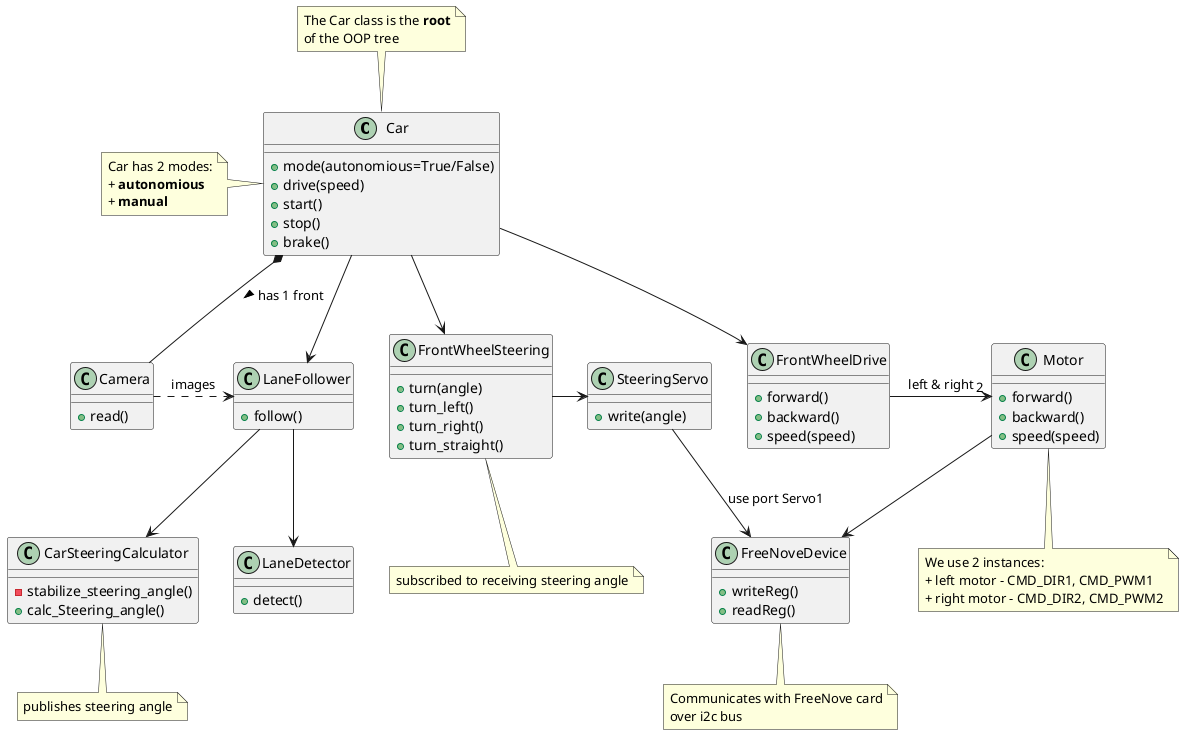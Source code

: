 @startuml Test
class Car {
    + mode(autonomious=True/False)
    + drive(speed)
    + start()
    + stop()
    + brake()
}

note top of Car
The Car class is the <b>root</b>
of the OOP tree
end note

note left of Car
Car has 2 modes:
+ <b>autonomious</b>
+ <b>manual</b>
end note

class FrontWheelDrive {
    + forward()
    + backward()
    + speed(speed)
}

class Motor {
    + forward()
    + backward()
    + speed(speed)
}

class FrontWheelSteering {
    + turn(angle)
    + turn_left()
    + turn_right()
    + turn_straight()
}
note bottom of FrontWheelSteering
subscribed to receiving steering angle
end note

class SteeringServo {
    + write(angle)
}

class Camera {
    + read()
}

class LaneFollower {
    + follow()
}

class LaneDetector {
    + detect()
}

class CarSteeringCalculator {
    - stabilize_steering_angle()
    + calc_Steering_angle()
}
note bottom of CarSteeringCalculator
publishes steering angle
end note

class FreeNoveDevice {
    + writeReg()
    + readReg()
}
note bottom of FreeNoveDevice
Communicates with FreeNove card
over i2c bus
end note



Car *-- Camera: has 1 front >
Car --> LaneFollower
Car --> FrontWheelSteering
Car --> FrontWheelDrive

Camera .> LaneFollower : images

LaneFollower --> LaneDetector
LaneFollower --> CarSteeringCalculator



FrontWheelSteering -> SteeringServo

SteeringServo --> FreeNoveDevice : use port Servo1


FrontWheelDrive -> "2" Motor: left & right
note bottom of Motor
We use 2 instances: 
+ left motor - CMD_DIR1, CMD_PWM1
+ right motor - CMD_DIR2, CMD_PWM2
end note

Motor --> FreeNoveDevice

@enduml
